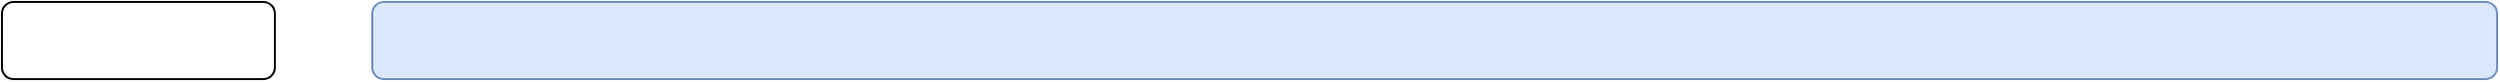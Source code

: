 <mxfile version="25.0.3">
  <diagram name="Страница — 1" id="oBCWE1gwKsoiFBKlAs1y">
    <mxGraphModel dx="2261" dy="742" grid="1" gridSize="10" guides="1" tooltips="1" connect="1" arrows="1" fold="1" page="1" pageScale="1" pageWidth="827" pageHeight="1169" math="0" shadow="0">
      <root>
        <mxCell id="0" />
        <mxCell id="1" parent="0" />
        <mxCell id="iaNGk2XYDdVEJVMVyS7h-1" value="" style="rounded=1;whiteSpace=wrap;html=1;fillColor=#dae8fc;strokeColor=#6c8ebf;" vertex="1" parent="1">
          <mxGeometry x="120" y="40" width="1090" height="40" as="geometry" />
        </mxCell>
        <mxCell id="iaNGk2XYDdVEJVMVyS7h-2" value="" style="rounded=1;whiteSpace=wrap;html=1;" vertex="1" parent="1">
          <mxGeometry x="-70" y="40" width="140" height="40" as="geometry" />
        </mxCell>
      </root>
    </mxGraphModel>
  </diagram>
</mxfile>
